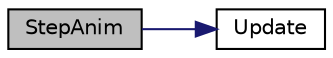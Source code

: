digraph "StepAnim"
{
 // LATEX_PDF_SIZE
  edge [fontname="Helvetica",fontsize="10",labelfontname="Helvetica",labelfontsize="10"];
  node [fontname="Helvetica",fontsize="10",shape=record];
  rankdir="LR";
  Node1 [label="StepAnim",height=0.2,width=0.4,color="black", fillcolor="grey75", style="filled", fontcolor="black",tooltip=" "];
  Node1 -> Node2 [color="midnightblue",fontsize="10",style="solid",fontname="Helvetica"];
  Node2 [label="Update",height=0.2,width=0.4,color="black", fillcolor="white", style="filled",URL="$_main_8cpp.html#aab7c25aa598c044366c21007153fe59a",tooltip=" "];
}

